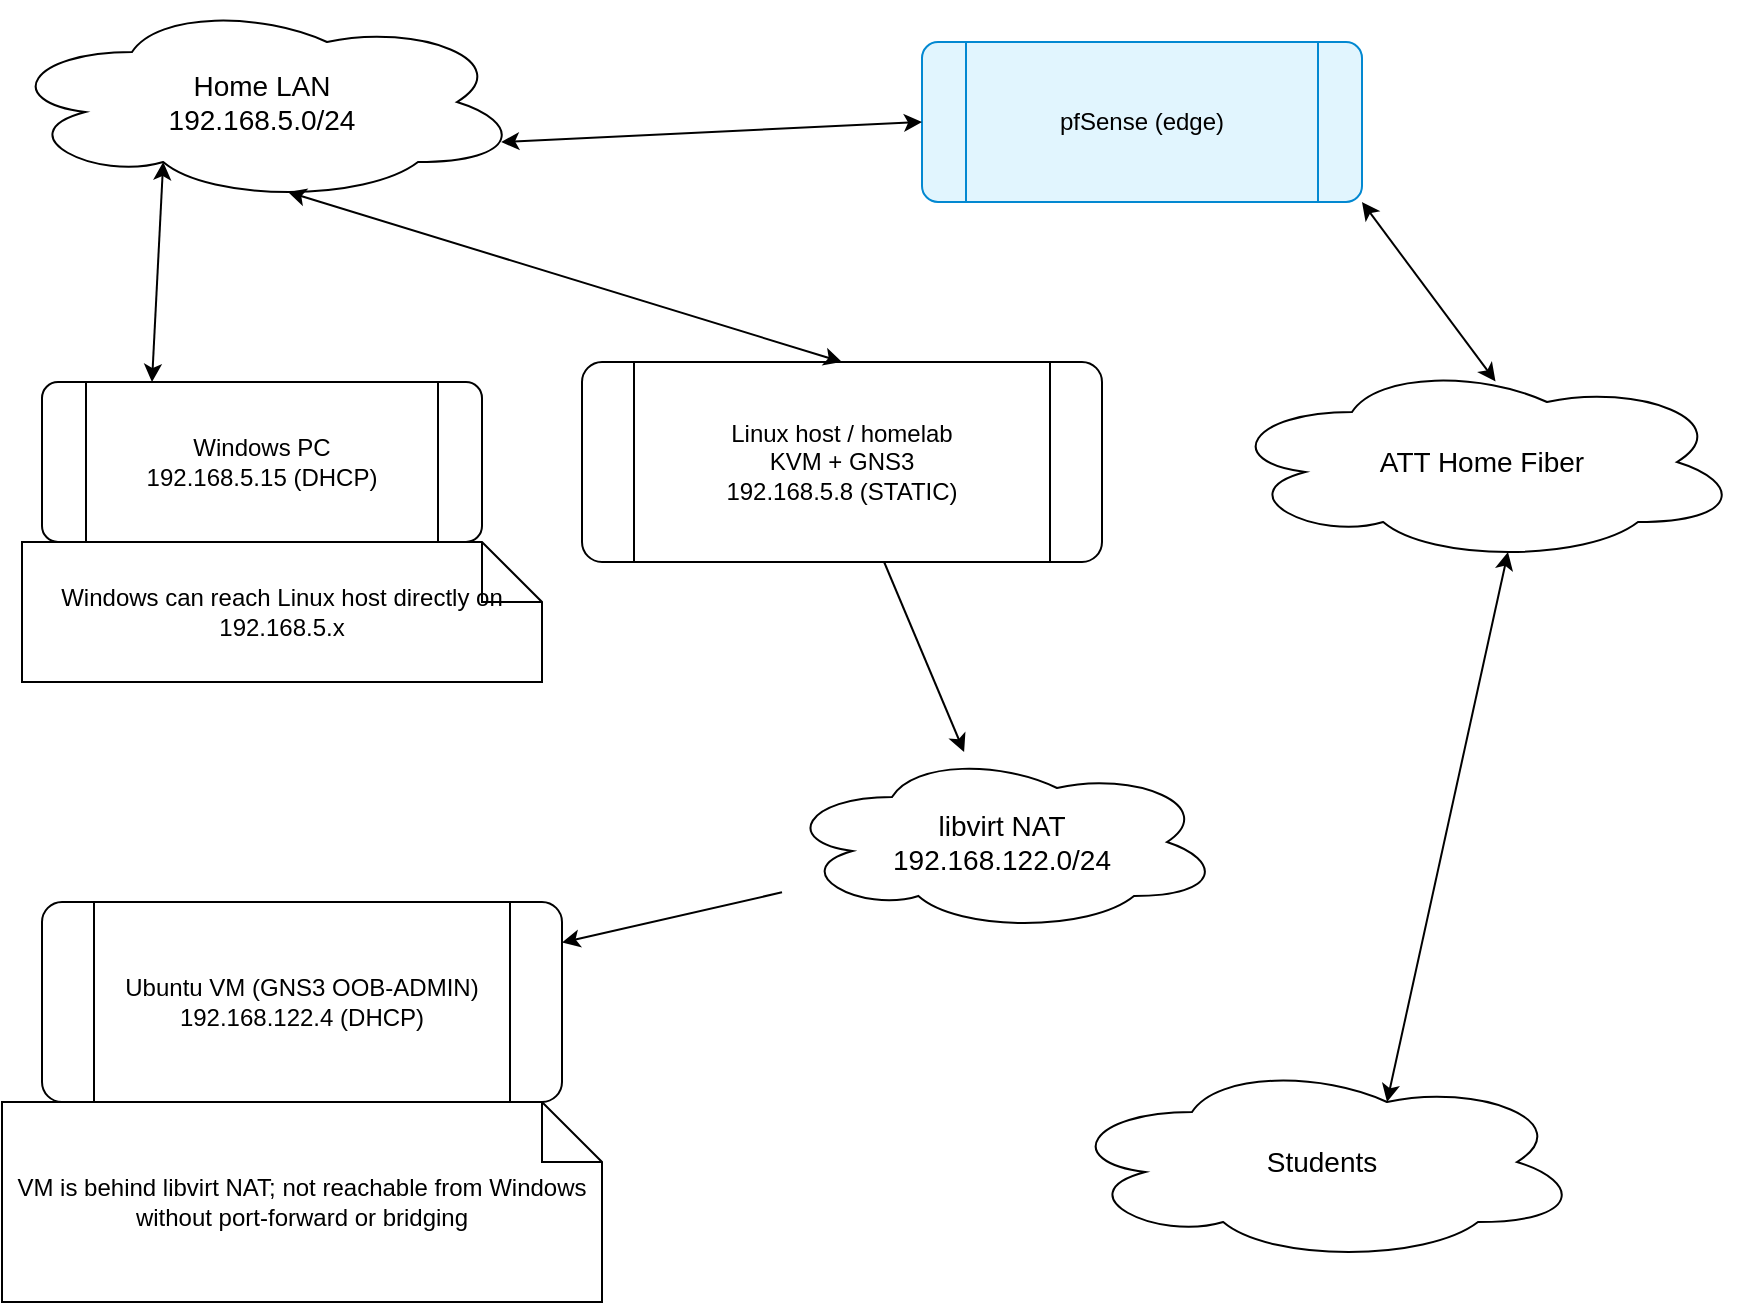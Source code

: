 <?xml version='1.0' encoding='utf-8'?>
<mxfile version="28.2.3">
  <diagram name="Homelab_GNS3" id="QLJ8opGYTa6LqT-W18-K">
    <mxGraphModel dx="2210" dy="862" grid="1" gridSize="10" guides="1" tooltips="1" connect="1" arrows="1" fold="1" page="1" pageScale="1" pageWidth="850" pageHeight="1100" math="0" shadow="0">
      <root>
        <mxCell id="0" />
        <mxCell id="1" parent="0" />
        <mxCell id="Sz-dFq2v3GZzCiXhXyLp-1" value="Home LAN&#10;192.168.5.0/24" style="shape=cloud;whiteSpace=wrap;html=1;align=center;fontSize=14;" vertex="1" parent="1">
          <mxGeometry x="20" y="20" width="260" height="100" as="geometry" />
        </mxCell>
        <mxCell id="Sz-dFq2v3GZzCiXhXyLp-2" value="Windows PC&lt;br&gt;192.168.5.15 (DHCP)" style="shape=process;whiteSpace=wrap;rounded=1;html=1;align=center;arcSize=10;" vertex="1" parent="1">
          <mxGeometry x="40" y="210" width="220" height="80" as="geometry" />
        </mxCell>
        <mxCell id="Sz-dFq2v3GZzCiXhXyLp-3" value="Linux host / homelab&lt;br&gt;KVM + GNS3&lt;br&gt;192.168.5.8 (STATIC)" style="shape=process;whiteSpace=wrap;rounded=1;html=1;align=center;arcSize=10;" vertex="1" parent="1">
          <mxGeometry x="310" y="200" width="260" height="100" as="geometry" />
        </mxCell>
        <mxCell id="Sz-dFq2v3GZzCiXhXyLp-4" value="libvirt NAT&#10;192.168.122.0/24" style="shape=cloud;whiteSpace=wrap;html=1;align=center;fontSize=14;" vertex="1" parent="1">
          <mxGeometry x="410" y="395" width="220" height="90" as="geometry" />
        </mxCell>
        <mxCell id="Sz-dFq2v3GZzCiXhXyLp-5" value="Ubuntu VM (GNS3 OOB-ADMIN)&lt;br&gt;192.168.122.4 (DHCP)" style="shape=process;whiteSpace=wrap;rounded=1;html=1;align=center;arcSize=10;" vertex="1" parent="1">
          <mxGeometry x="40" y="470" width="260" height="100" as="geometry" />
        </mxCell>
        <mxCell id="Sz-dFq2v3GZzCiXhXyLp-6" value="pfSense (edge)" style="shape=process;whiteSpace=wrap;rounded=1;html=1;align=center;arcSize=10;fillColor=#e1f5fe;strokeColor=#0288d1;" vertex="1" parent="1">
          <mxGeometry x="480" y="40" width="220" height="80" as="geometry" />
        </mxCell>
        <mxCell id="Sz-dFq2v3GZzCiXhXyLp-10" edge="1" parent="1" source="Sz-dFq2v3GZzCiXhXyLp-3" target="Sz-dFq2v3GZzCiXhXyLp-4">
          <mxGeometry relative="1" as="geometry" />
        </mxCell>
        <mxCell id="Sz-dFq2v3GZzCiXhXyLp-11" edge="1" parent="1" source="Sz-dFq2v3GZzCiXhXyLp-4" target="Sz-dFq2v3GZzCiXhXyLp-5">
          <mxGeometry relative="1" as="geometry" />
        </mxCell>
        <mxCell id="Sz-dFq2v3GZzCiXhXyLp-14" value="Windows can reach Linux host directly on 192.168.5.x" style="shape=note;whiteSpace=wrap;html=1;" vertex="1" parent="1">
          <mxGeometry x="30" y="290" width="260" height="70" as="geometry" />
        </mxCell>
        <mxCell id="Sz-dFq2v3GZzCiXhXyLp-15" value="VM is behind libvirt NAT; not reachable from Windows without port-forward or bridging" style="shape=note;whiteSpace=wrap;html=1;" vertex="1" parent="1">
          <mxGeometry x="20" y="570" width="300" height="100" as="geometry" />
        </mxCell>
        <mxCell id="Sz-dFq2v3GZzCiXhXyLp-16" value="" style="endArrow=classic;startArrow=classic;html=1;rounded=0;entryX=0.31;entryY=0.8;entryDx=0;entryDy=0;entryPerimeter=0;exitX=0.25;exitY=0;exitDx=0;exitDy=0;" edge="1" parent="1" source="Sz-dFq2v3GZzCiXhXyLp-2" target="Sz-dFq2v3GZzCiXhXyLp-1">
          <mxGeometry width="50" height="50" relative="1" as="geometry">
            <mxPoint x="430" y="310" as="sourcePoint" />
            <mxPoint x="480" y="260" as="targetPoint" />
          </mxGeometry>
        </mxCell>
        <mxCell id="Sz-dFq2v3GZzCiXhXyLp-18" value="" style="endArrow=classic;startArrow=classic;html=1;rounded=0;entryX=0.55;entryY=0.95;entryDx=0;entryDy=0;entryPerimeter=0;exitX=0.5;exitY=0;exitDx=0;exitDy=0;" edge="1" parent="1" source="Sz-dFq2v3GZzCiXhXyLp-3" target="Sz-dFq2v3GZzCiXhXyLp-1">
          <mxGeometry width="50" height="50" relative="1" as="geometry">
            <mxPoint x="390" y="243" as="sourcePoint" />
            <mxPoint x="534" y="160" as="targetPoint" />
          </mxGeometry>
        </mxCell>
        <mxCell id="Sz-dFq2v3GZzCiXhXyLp-19" value="" style="endArrow=classic;startArrow=classic;html=1;rounded=0;entryX=0.96;entryY=0.7;entryDx=0;entryDy=0;entryPerimeter=0;exitX=0;exitY=0.5;exitDx=0;exitDy=0;" edge="1" parent="1" source="Sz-dFq2v3GZzCiXhXyLp-6" target="Sz-dFq2v3GZzCiXhXyLp-1">
          <mxGeometry width="50" height="50" relative="1" as="geometry">
            <mxPoint x="470" y="40" as="sourcePoint" />
            <mxPoint x="784" y="160" as="targetPoint" />
          </mxGeometry>
        </mxCell>
        <mxCell id="Sz-dFq2v3GZzCiXhXyLp-20" value="ATT Home Fiber" style="shape=cloud;whiteSpace=wrap;html=1;align=center;fontSize=14;" vertex="1" parent="1">
          <mxGeometry x="630" y="200" width="260" height="100" as="geometry" />
        </mxCell>
        <mxCell id="Sz-dFq2v3GZzCiXhXyLp-21" value="" style="endArrow=classic;startArrow=classic;html=1;rounded=0;entryX=0.526;entryY=0.097;entryDx=0;entryDy=0;entryPerimeter=0;exitX=1;exitY=1;exitDx=0;exitDy=0;" edge="1" parent="1" source="Sz-dFq2v3GZzCiXhXyLp-6" target="Sz-dFq2v3GZzCiXhXyLp-20">
          <mxGeometry width="50" height="50" relative="1" as="geometry">
            <mxPoint x="832" y="230" as="sourcePoint" />
            <mxPoint x="700" y="160" as="targetPoint" />
          </mxGeometry>
        </mxCell>
        <mxCell id="Sz-dFq2v3GZzCiXhXyLp-23" value="Students" style="shape=cloud;whiteSpace=wrap;html=1;align=center;fontSize=14;" vertex="1" parent="1">
          <mxGeometry x="550" y="550" width="260" height="100" as="geometry" />
        </mxCell>
        <mxCell id="Sz-dFq2v3GZzCiXhXyLp-24" value="" style="endArrow=classic;startArrow=classic;html=1;rounded=0;entryX=0.625;entryY=0.2;entryDx=0;entryDy=0;entryPerimeter=0;exitX=0.55;exitY=0.95;exitDx=0;exitDy=0;exitPerimeter=0;" edge="1" parent="1" source="Sz-dFq2v3GZzCiXhXyLp-20" target="Sz-dFq2v3GZzCiXhXyLp-23">
          <mxGeometry width="50" height="50" relative="1" as="geometry">
            <mxPoint x="1090" y="340" as="sourcePoint" />
            <mxPoint x="1157" y="430" as="targetPoint" />
          </mxGeometry>
        </mxCell>
      </root>
    </mxGraphModel>
  </diagram>
<diagram id="access_paths" name="Access_Paths"><mxGraphModel dx="1422" dy="794" grid="1" gridSize="10" guides="1" tooltips="1" connect="1" arrows="1" fold="1" page="1" pageScale="1" pageWidth="1100" pageHeight="850" math="0" shadow="0"><root><mxCell id="0" /><mxCell id="1" parent="0" /><mxCell id="lan" value="Home LAN&#10;192.168.5.0/24" style="shape=cloud;whiteSpace=wrap;html=1;align=center;fontSize=14;" vertex="1" parent="1"><mxGeometry x="410" y="40" width="260" height="90" as="geometry" /></mxCell><mxCell id="win" value="Windows PC&#10;192.168.5.10" style="shape=process;whiteSpace=wrap;rounded=1;html=1;align=center;arcSize=10;" vertex="1" parent="1"><mxGeometry x="60" y="180" width="220" height="80" as="geometry" /></mxCell><mxCell id="host" value="Linux host / homelab&#10;KVM+GNS3&#10;192.168.5.8" style="shape=process;whiteSpace=wrap;rounded=1;html=1;align=center;arcSize=10;" vertex="1" parent="1"><mxGeometry x="440" y="170" width="260" height="100" as="geometry" /></mxCell><mxCell id="e1" edge="1" parent="1" source="win" target="lan"><mxGeometry relative="1" as="geometry" /></mxCell><mxCell id="e2" edge="1" parent="1" source="host" target="lan"><mxGeometry relative="1" as="geometry" /></mxCell><mxCell id="nat" value="libvirt NAT&#10;192.168.122.0/24" style="shape=cloud;whiteSpace=wrap;html=1;align=center;fontSize=14;" vertex="1" parent="1"><mxGeometry x="460" y="320" width="220" height="90" as="geometry" /></mxCell><mxCell id="e3" edge="1" parent="1" source="host" target="nat"><mxGeometry relative="1" as="geometry" /></mxCell><mxCell id="vm" value="Ubuntu VM (OOB-ADMIN)&#10;192.168.122.4" style="shape=process;whiteSpace=wrap;rounded=1;html=1;align=center;arcSize=10;" vertex="1" parent="1"><mxGeometry x="440" y="470" width="260" height="100" as="geometry" /></mxCell><mxCell id="e4" edge="1" parent="1" source="nat" target="vm"><mxGeometry relative="1" as="geometry" /></mxCell><mxCell id="pf" value="Port Forward on Host&#10;2222 ➜ 192.168.122.4:22" style="shape=process;whiteSpace=wrap;rounded=1;html=1;align=center;arcSize=10;fillColor=#fff3e0;strokeColor=#ef6c00;" vertex="1" parent="1"><mxGeometry x="80" y="360" width="260" height="80" as="geometry" /></mxCell><mxCell id="e5" edge="1" parent="1" source="win" target="pf" value="SSH -p 2222" style="endArrow=block;labelBackgroundColor=#ffffff;"><mxGeometry relative="1" as="geometry" /></mxCell><mxCell id="e6" edge="1" parent="1" source="pf" target="host"><mxGeometry relative="1" as="geometry" /></mxCell><mxCell id="guac" value="Guacamole (HTTPS)&#10;on host" style="shape=process;whiteSpace=wrap;rounded=1;html=1;align=center;arcSize=10;fillColor=#e8f5e9;strokeColor=#2e7d32;" vertex="1" parent="1"><mxGeometry x="760" y="300" width="240" height="80" as="geometry" /></mxCell><mxCell id="rdp" value="XRDP/SSH to VM" style="shape=process;whiteSpace=wrap;rounded=1;html=1;align=center;arcSize=10;fillColor=#f1f8e9;strokeColor=#8bc34a;" vertex="1" parent="1"><mxGeometry x="760" y="420" width="240" height="60" as="geometry" /></mxCell><mxCell id="e7" edge="1" parent="1" source="win" target="guac" value="HTTPS 443" style="endArrow=block;labelBackgroundColor=#ffffff;"><mxGeometry relative="1" as="geometry" /></mxCell><mxCell id="e8" edge="1" parent="1" source="guac" target="rdp"><mxGeometry relative="1" as="geometry" /></mxCell><mxCell id="e9" edge="1" parent="1" source="rdp" target="vm"><mxGeometry relative="1" as="geometry" /></mxCell><mxCell id="bridge" value="GNS3 Cloud (Bridge)&#10;VM gets 192.168.5.x" style="shape=process;whiteSpace=wrap;rounded=1;html=1;align=center;arcSize=10;fillColor=#e3f2fd;strokeColor=#1e88e5;" vertex="1" parent="1"><mxGeometry x="760" y="520" width="240" height="70" as="geometry" /></mxCell><mxCell id="e10" edge="1" parent="1" source="bridge" target="vm"><mxGeometry relative="1" as="geometry" /></mxCell><mxCell id="e11" edge="1" parent="1" source="bridge" target="lan" value="L2 Bridge" style="endArrow=block;labelBackgroundColor=#ffffff;"><mxGeometry relative="1" as="geometry" /></mxCell><mxCell id="note1" value="Windows cannot reach 192.168.122.0/24 directly.&#10;Use one of the three access paths." style="shape=note;whiteSpace=wrap;html=1;" vertex="1" parent="1"><mxGeometry x="60" y="520" width="300" height="90" as="geometry" /></mxCell></root></mxGraphModel></diagram></mxfile>